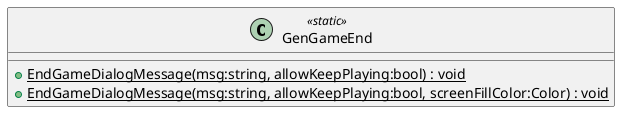@startuml
class GenGameEnd <<static>> {
    + {static} EndGameDialogMessage(msg:string, allowKeepPlaying:bool) : void
    + {static} EndGameDialogMessage(msg:string, allowKeepPlaying:bool, screenFillColor:Color) : void
}
@enduml
